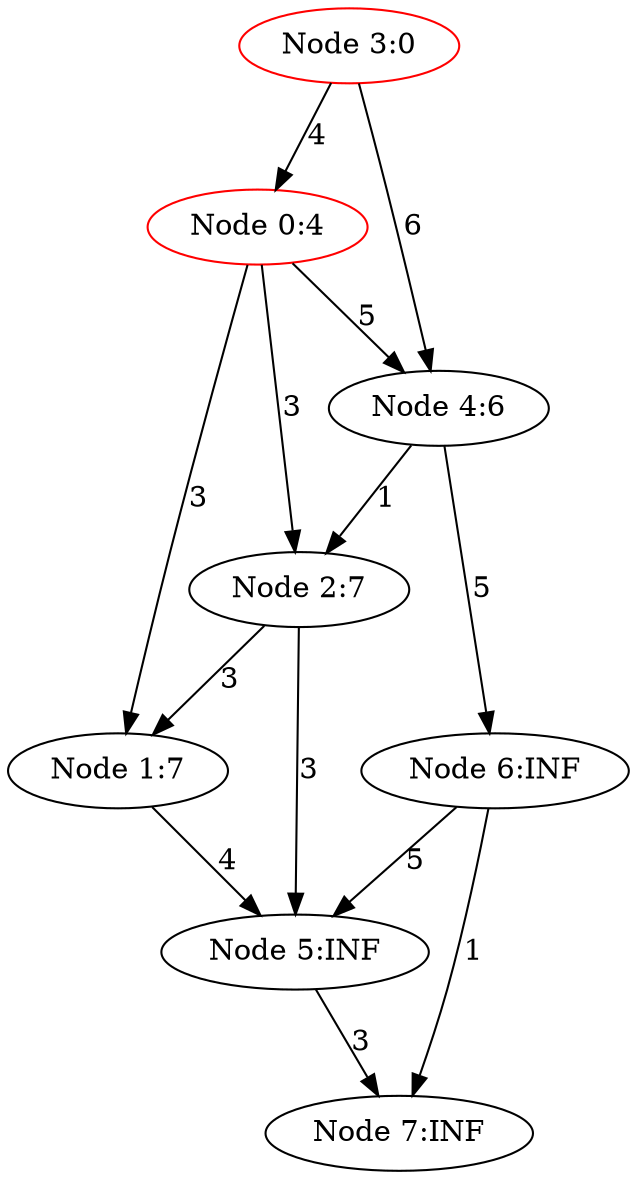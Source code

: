 digraph DijkstraDirected {
"Node 0:4" -> {"Node 1:7"} [label="3"]
"Node 0:4" -> {"Node 2:7"} [label="3"]
"Node 0:4" -> {"Node 4:6"} [label="5"]
"Node 1:7" -> {"Node 5:INF"} [label="4"]
"Node 2:7" -> {"Node 1:7"} [label="3"]
"Node 2:7" -> {"Node 5:INF"} [label="3"]
"Node 3:0" -> {"Node 0:4"} [label="4"]
"Node 3:0" -> {"Node 4:6"} [label="6"]
"Node 4:6" -> {"Node 2:7"} [label="1"]
"Node 4:6" -> {"Node 6:INF"} [label="5"]
"Node 5:INF" -> {"Node 7:INF"} [label="3"]
"Node 6:INF" -> {"Node 5:INF"} [label="5"]
"Node 6:INF" -> {"Node 7:INF"} [label="1"]
"Node 0:4" [color=red]
"Node 1:7"
"Node 2:7"
"Node 3:0" [color=red]
"Node 4:6"
"Node 5:INF"
"Node 6:INF"
"Node 7:INF"
}
